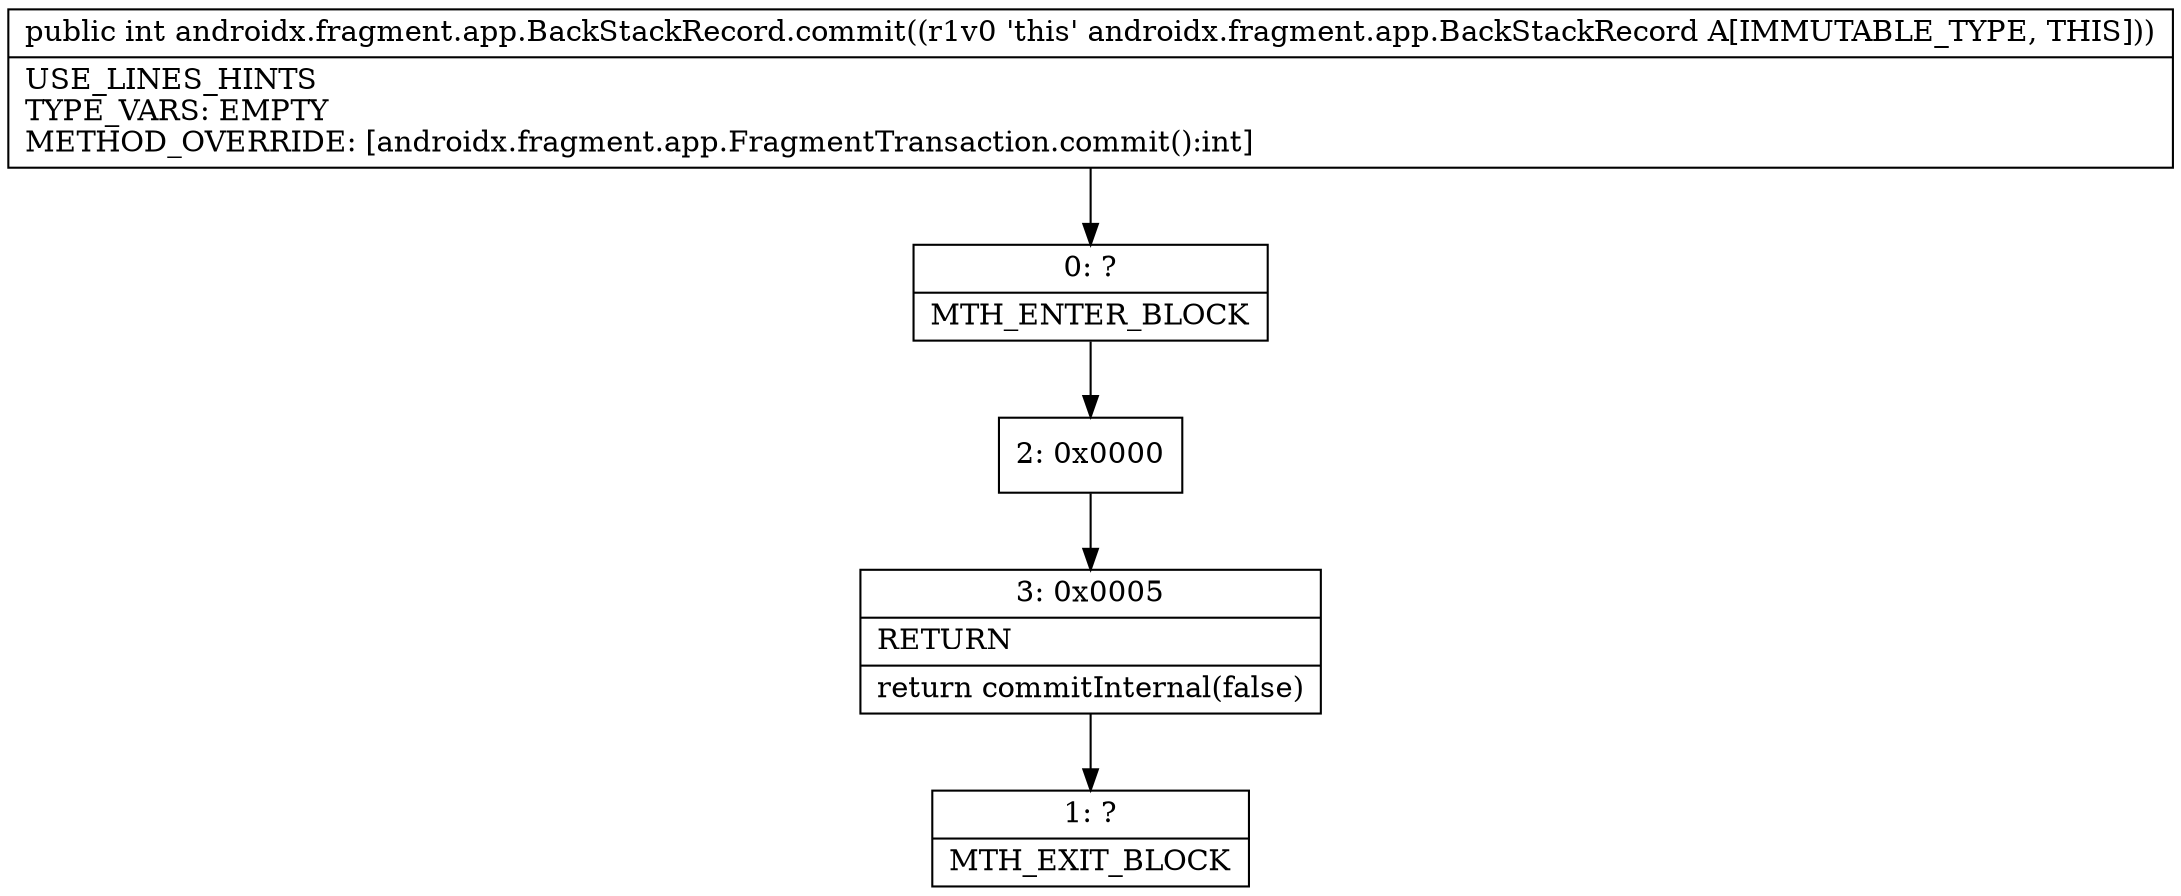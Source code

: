 digraph "CFG forandroidx.fragment.app.BackStackRecord.commit()I" {
Node_0 [shape=record,label="{0\:\ ?|MTH_ENTER_BLOCK\l}"];
Node_2 [shape=record,label="{2\:\ 0x0000}"];
Node_3 [shape=record,label="{3\:\ 0x0005|RETURN\l|return commitInternal(false)\l}"];
Node_1 [shape=record,label="{1\:\ ?|MTH_EXIT_BLOCK\l}"];
MethodNode[shape=record,label="{public int androidx.fragment.app.BackStackRecord.commit((r1v0 'this' androidx.fragment.app.BackStackRecord A[IMMUTABLE_TYPE, THIS]))  | USE_LINES_HINTS\lTYPE_VARS: EMPTY\lMETHOD_OVERRIDE: [androidx.fragment.app.FragmentTransaction.commit():int]\l}"];
MethodNode -> Node_0;Node_0 -> Node_2;
Node_2 -> Node_3;
Node_3 -> Node_1;
}

